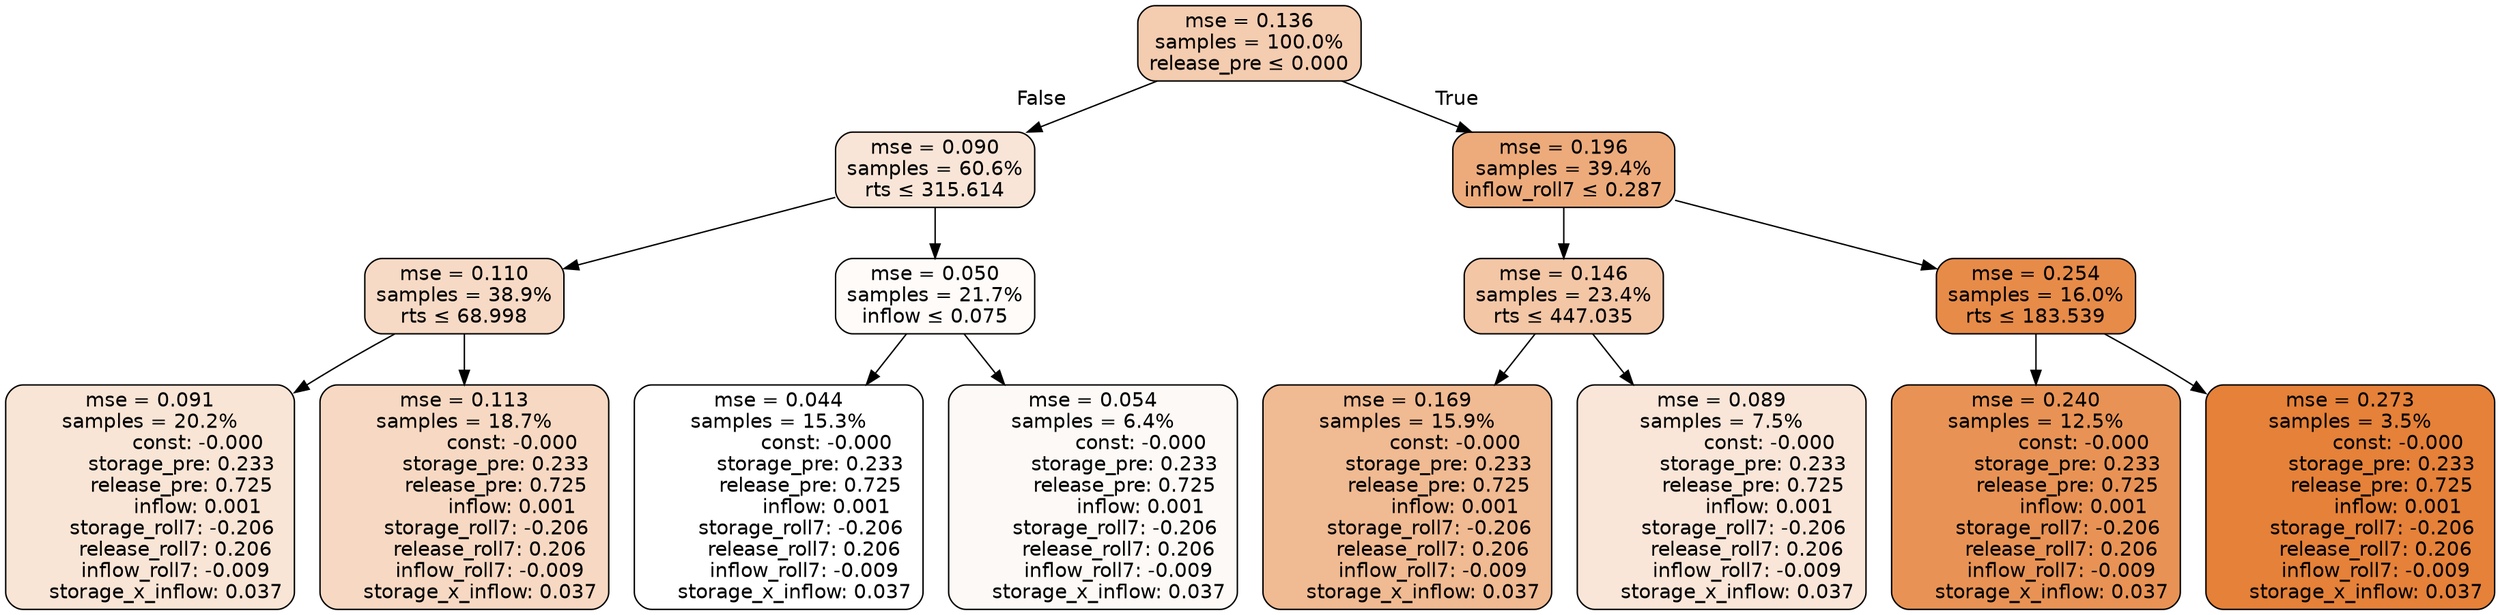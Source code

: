 digraph tree {
node [shape=rectangle, style="filled, rounded", color="black", fontname=helvetica] ;
edge [fontname=helvetica] ;
	"0" [label="mse = 0.136
samples = 100.0%
release_pre &le; 0.000", fillcolor="#f4ccb0"]
	"1" [label="mse = 0.090
samples = 60.6%
rts &le; 315.614", fillcolor="#f9e5d7"]
	"2" [label="mse = 0.110
samples = 38.9%
rts &le; 68.998", fillcolor="#f7dac5"]
	"3" [label="mse = 0.091
samples = 20.2%
               const: -0.000
          storage_pre: 0.233
          release_pre: 0.725
               inflow: 0.001
       storage_roll7: -0.206
        release_roll7: 0.206
        inflow_roll7: -0.009
     storage_x_inflow: 0.037", fillcolor="#f9e5d6"]
	"4" [label="mse = 0.113
samples = 18.7%
               const: -0.000
          storage_pre: 0.233
          release_pre: 0.725
               inflow: 0.001
       storage_roll7: -0.206
        release_roll7: 0.206
        inflow_roll7: -0.009
     storage_x_inflow: 0.037", fillcolor="#f7d9c3"]
	"5" [label="mse = 0.050
samples = 21.7%
inflow &le; 0.075", fillcolor="#fefbf9"]
	"6" [label="mse = 0.044
samples = 15.3%
               const: -0.000
          storage_pre: 0.233
          release_pre: 0.725
               inflow: 0.001
       storage_roll7: -0.206
        release_roll7: 0.206
        inflow_roll7: -0.009
     storage_x_inflow: 0.037", fillcolor="#ffffff"]
	"7" [label="mse = 0.054
samples = 6.4%
               const: -0.000
          storage_pre: 0.233
          release_pre: 0.725
               inflow: 0.001
       storage_roll7: -0.206
        release_roll7: 0.206
        inflow_roll7: -0.009
     storage_x_inflow: 0.037", fillcolor="#fdf9f6"]
	"8" [label="mse = 0.196
samples = 39.4%
inflow_roll7 &le; 0.287", fillcolor="#edab7b"]
	"9" [label="mse = 0.146
samples = 23.4%
rts &le; 447.035", fillcolor="#f3c6a6"]
	"10" [label="mse = 0.169
samples = 15.9%
               const: -0.000
          storage_pre: 0.233
          release_pre: 0.725
               inflow: 0.001
       storage_roll7: -0.206
        release_roll7: 0.206
        inflow_roll7: -0.009
     storage_x_inflow: 0.037", fillcolor="#f0ba92"]
	"11" [label="mse = 0.089
samples = 7.5%
               const: -0.000
          storage_pre: 0.233
          release_pre: 0.725
               inflow: 0.001
       storage_roll7: -0.206
        release_roll7: 0.206
        inflow_roll7: -0.009
     storage_x_inflow: 0.037", fillcolor="#f9e6d8"]
	"12" [label="mse = 0.254
samples = 16.0%
rts &le; 183.539", fillcolor="#e78b49"]
	"13" [label="mse = 0.240
samples = 12.5%
               const: -0.000
          storage_pre: 0.233
          release_pre: 0.725
               inflow: 0.001
       storage_roll7: -0.206
        release_roll7: 0.206
        inflow_roll7: -0.009
     storage_x_inflow: 0.037", fillcolor="#e89355"]
	"14" [label="mse = 0.273
samples = 3.5%
               const: -0.000
          storage_pre: 0.233
          release_pre: 0.725
               inflow: 0.001
       storage_roll7: -0.206
        release_roll7: 0.206
        inflow_roll7: -0.009
     storage_x_inflow: 0.037", fillcolor="#e58139"]

	"0" -> "1" [labeldistance=2.5, labelangle=45, headlabel="False"]
	"1" -> "2"
	"2" -> "3"
	"2" -> "4"
	"1" -> "5"
	"5" -> "6"
	"5" -> "7"
	"0" -> "8" [labeldistance=2.5, labelangle=-45, headlabel="True"]
	"8" -> "9"
	"9" -> "10"
	"9" -> "11"
	"8" -> "12"
	"12" -> "13"
	"12" -> "14"
}